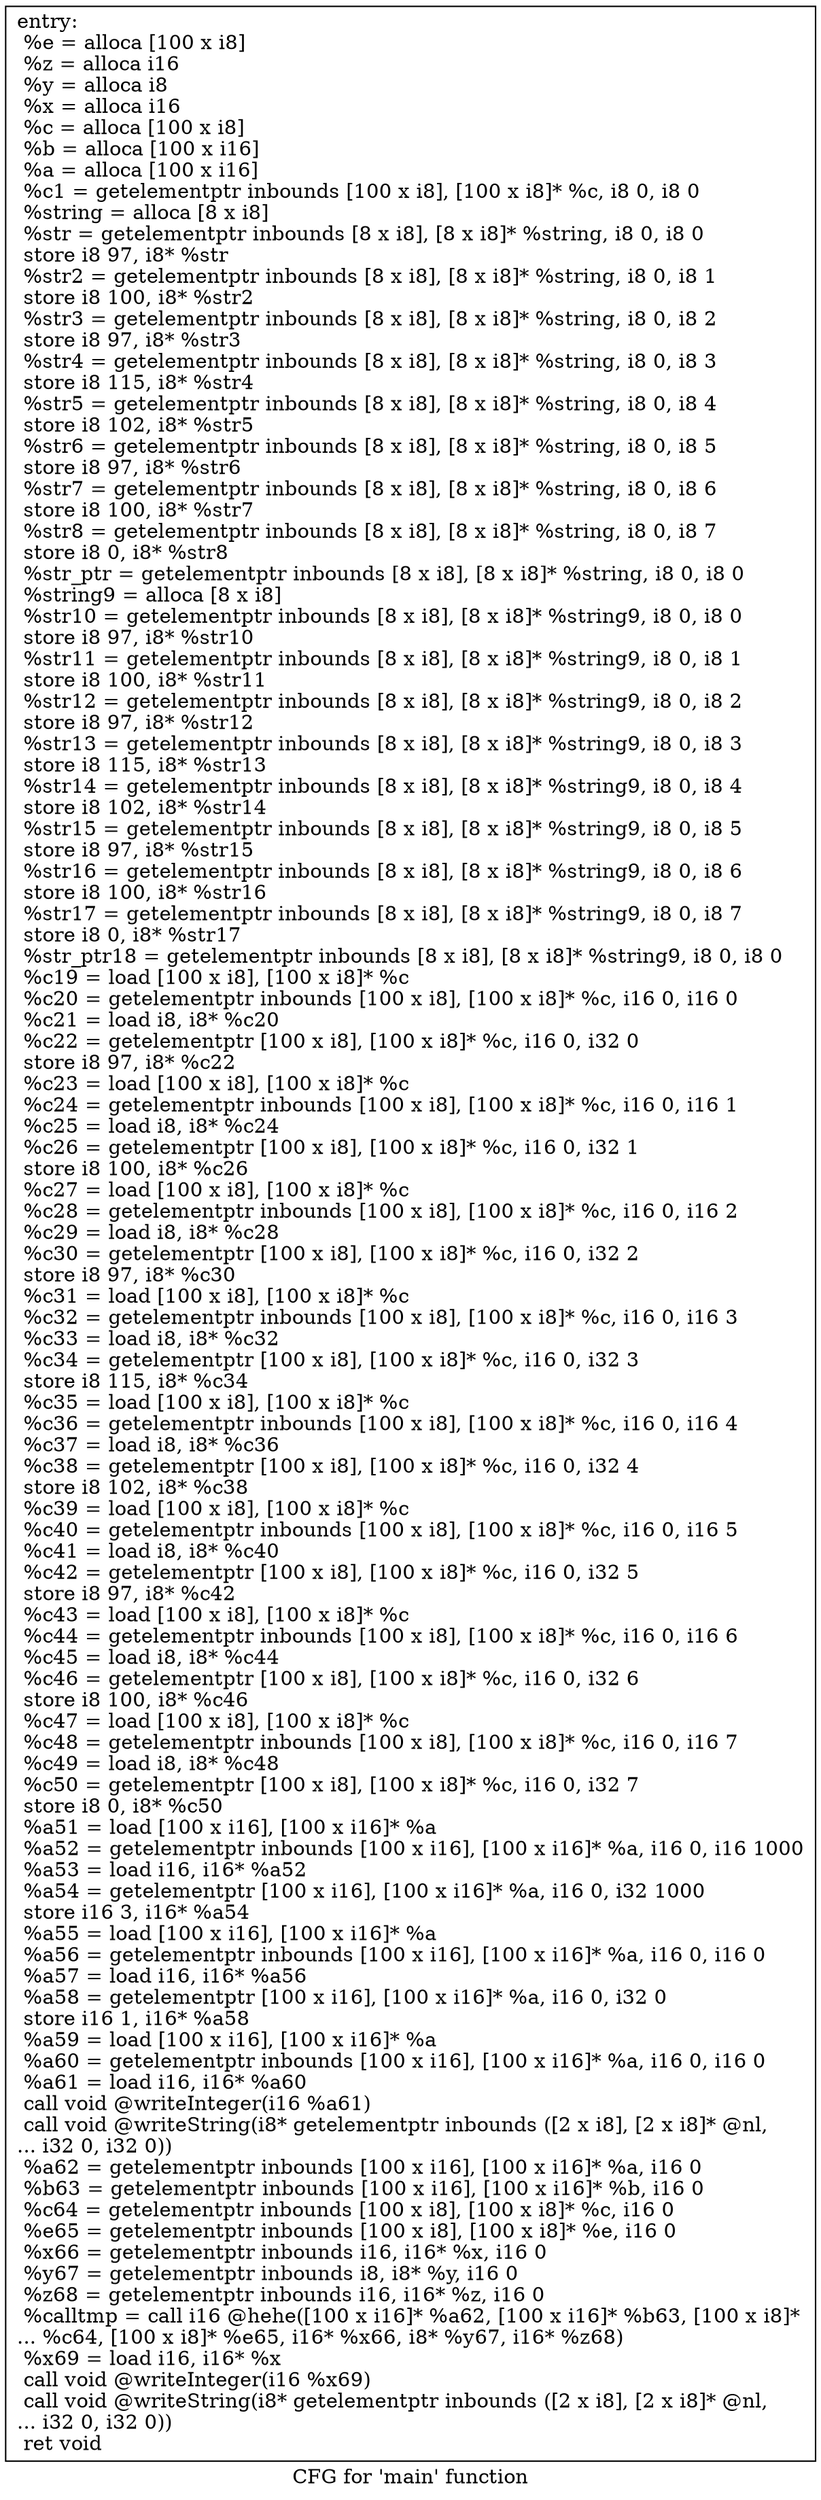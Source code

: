 digraph "CFG for 'main' function" {
	label="CFG for 'main' function";

	Node0x13e68d0 [shape=record,label="{entry:\l  %e = alloca [100 x i8]\l  %z = alloca i16\l  %y = alloca i8\l  %x = alloca i16\l  %c = alloca [100 x i8]\l  %b = alloca [100 x i16]\l  %a = alloca [100 x i16]\l  %c1 = getelementptr inbounds [100 x i8], [100 x i8]* %c, i8 0, i8 0\l  %string = alloca [8 x i8]\l  %str = getelementptr inbounds [8 x i8], [8 x i8]* %string, i8 0, i8 0\l  store i8 97, i8* %str\l  %str2 = getelementptr inbounds [8 x i8], [8 x i8]* %string, i8 0, i8 1\l  store i8 100, i8* %str2\l  %str3 = getelementptr inbounds [8 x i8], [8 x i8]* %string, i8 0, i8 2\l  store i8 97, i8* %str3\l  %str4 = getelementptr inbounds [8 x i8], [8 x i8]* %string, i8 0, i8 3\l  store i8 115, i8* %str4\l  %str5 = getelementptr inbounds [8 x i8], [8 x i8]* %string, i8 0, i8 4\l  store i8 102, i8* %str5\l  %str6 = getelementptr inbounds [8 x i8], [8 x i8]* %string, i8 0, i8 5\l  store i8 97, i8* %str6\l  %str7 = getelementptr inbounds [8 x i8], [8 x i8]* %string, i8 0, i8 6\l  store i8 100, i8* %str7\l  %str8 = getelementptr inbounds [8 x i8], [8 x i8]* %string, i8 0, i8 7\l  store i8 0, i8* %str8\l  %str_ptr = getelementptr inbounds [8 x i8], [8 x i8]* %string, i8 0, i8 0\l  %string9 = alloca [8 x i8]\l  %str10 = getelementptr inbounds [8 x i8], [8 x i8]* %string9, i8 0, i8 0\l  store i8 97, i8* %str10\l  %str11 = getelementptr inbounds [8 x i8], [8 x i8]* %string9, i8 0, i8 1\l  store i8 100, i8* %str11\l  %str12 = getelementptr inbounds [8 x i8], [8 x i8]* %string9, i8 0, i8 2\l  store i8 97, i8* %str12\l  %str13 = getelementptr inbounds [8 x i8], [8 x i8]* %string9, i8 0, i8 3\l  store i8 115, i8* %str13\l  %str14 = getelementptr inbounds [8 x i8], [8 x i8]* %string9, i8 0, i8 4\l  store i8 102, i8* %str14\l  %str15 = getelementptr inbounds [8 x i8], [8 x i8]* %string9, i8 0, i8 5\l  store i8 97, i8* %str15\l  %str16 = getelementptr inbounds [8 x i8], [8 x i8]* %string9, i8 0, i8 6\l  store i8 100, i8* %str16\l  %str17 = getelementptr inbounds [8 x i8], [8 x i8]* %string9, i8 0, i8 7\l  store i8 0, i8* %str17\l  %str_ptr18 = getelementptr inbounds [8 x i8], [8 x i8]* %string9, i8 0, i8 0\l  %c19 = load [100 x i8], [100 x i8]* %c\l  %c20 = getelementptr inbounds [100 x i8], [100 x i8]* %c, i16 0, i16 0\l  %c21 = load i8, i8* %c20\l  %c22 = getelementptr [100 x i8], [100 x i8]* %c, i16 0, i32 0\l  store i8 97, i8* %c22\l  %c23 = load [100 x i8], [100 x i8]* %c\l  %c24 = getelementptr inbounds [100 x i8], [100 x i8]* %c, i16 0, i16 1\l  %c25 = load i8, i8* %c24\l  %c26 = getelementptr [100 x i8], [100 x i8]* %c, i16 0, i32 1\l  store i8 100, i8* %c26\l  %c27 = load [100 x i8], [100 x i8]* %c\l  %c28 = getelementptr inbounds [100 x i8], [100 x i8]* %c, i16 0, i16 2\l  %c29 = load i8, i8* %c28\l  %c30 = getelementptr [100 x i8], [100 x i8]* %c, i16 0, i32 2\l  store i8 97, i8* %c30\l  %c31 = load [100 x i8], [100 x i8]* %c\l  %c32 = getelementptr inbounds [100 x i8], [100 x i8]* %c, i16 0, i16 3\l  %c33 = load i8, i8* %c32\l  %c34 = getelementptr [100 x i8], [100 x i8]* %c, i16 0, i32 3\l  store i8 115, i8* %c34\l  %c35 = load [100 x i8], [100 x i8]* %c\l  %c36 = getelementptr inbounds [100 x i8], [100 x i8]* %c, i16 0, i16 4\l  %c37 = load i8, i8* %c36\l  %c38 = getelementptr [100 x i8], [100 x i8]* %c, i16 0, i32 4\l  store i8 102, i8* %c38\l  %c39 = load [100 x i8], [100 x i8]* %c\l  %c40 = getelementptr inbounds [100 x i8], [100 x i8]* %c, i16 0, i16 5\l  %c41 = load i8, i8* %c40\l  %c42 = getelementptr [100 x i8], [100 x i8]* %c, i16 0, i32 5\l  store i8 97, i8* %c42\l  %c43 = load [100 x i8], [100 x i8]* %c\l  %c44 = getelementptr inbounds [100 x i8], [100 x i8]* %c, i16 0, i16 6\l  %c45 = load i8, i8* %c44\l  %c46 = getelementptr [100 x i8], [100 x i8]* %c, i16 0, i32 6\l  store i8 100, i8* %c46\l  %c47 = load [100 x i8], [100 x i8]* %c\l  %c48 = getelementptr inbounds [100 x i8], [100 x i8]* %c, i16 0, i16 7\l  %c49 = load i8, i8* %c48\l  %c50 = getelementptr [100 x i8], [100 x i8]* %c, i16 0, i32 7\l  store i8 0, i8* %c50\l  %a51 = load [100 x i16], [100 x i16]* %a\l  %a52 = getelementptr inbounds [100 x i16], [100 x i16]* %a, i16 0, i16 1000\l  %a53 = load i16, i16* %a52\l  %a54 = getelementptr [100 x i16], [100 x i16]* %a, i16 0, i32 1000\l  store i16 3, i16* %a54\l  %a55 = load [100 x i16], [100 x i16]* %a\l  %a56 = getelementptr inbounds [100 x i16], [100 x i16]* %a, i16 0, i16 0\l  %a57 = load i16, i16* %a56\l  %a58 = getelementptr [100 x i16], [100 x i16]* %a, i16 0, i32 0\l  store i16 1, i16* %a58\l  %a59 = load [100 x i16], [100 x i16]* %a\l  %a60 = getelementptr inbounds [100 x i16], [100 x i16]* %a, i16 0, i16 0\l  %a61 = load i16, i16* %a60\l  call void @writeInteger(i16 %a61)\l  call void @writeString(i8* getelementptr inbounds ([2 x i8], [2 x i8]* @nl,\l... i32 0, i32 0))\l  %a62 = getelementptr inbounds [100 x i16], [100 x i16]* %a, i16 0\l  %b63 = getelementptr inbounds [100 x i16], [100 x i16]* %b, i16 0\l  %c64 = getelementptr inbounds [100 x i8], [100 x i8]* %c, i16 0\l  %e65 = getelementptr inbounds [100 x i8], [100 x i8]* %e, i16 0\l  %x66 = getelementptr inbounds i16, i16* %x, i16 0\l  %y67 = getelementptr inbounds i8, i8* %y, i16 0\l  %z68 = getelementptr inbounds i16, i16* %z, i16 0\l  %calltmp = call i16 @hehe([100 x i16]* %a62, [100 x i16]* %b63, [100 x i8]*\l... %c64, [100 x i8]* %e65, i16* %x66, i8* %y67, i16* %z68)\l  %x69 = load i16, i16* %x\l  call void @writeInteger(i16 %x69)\l  call void @writeString(i8* getelementptr inbounds ([2 x i8], [2 x i8]* @nl,\l... i32 0, i32 0))\l  ret void\l}"];
}
